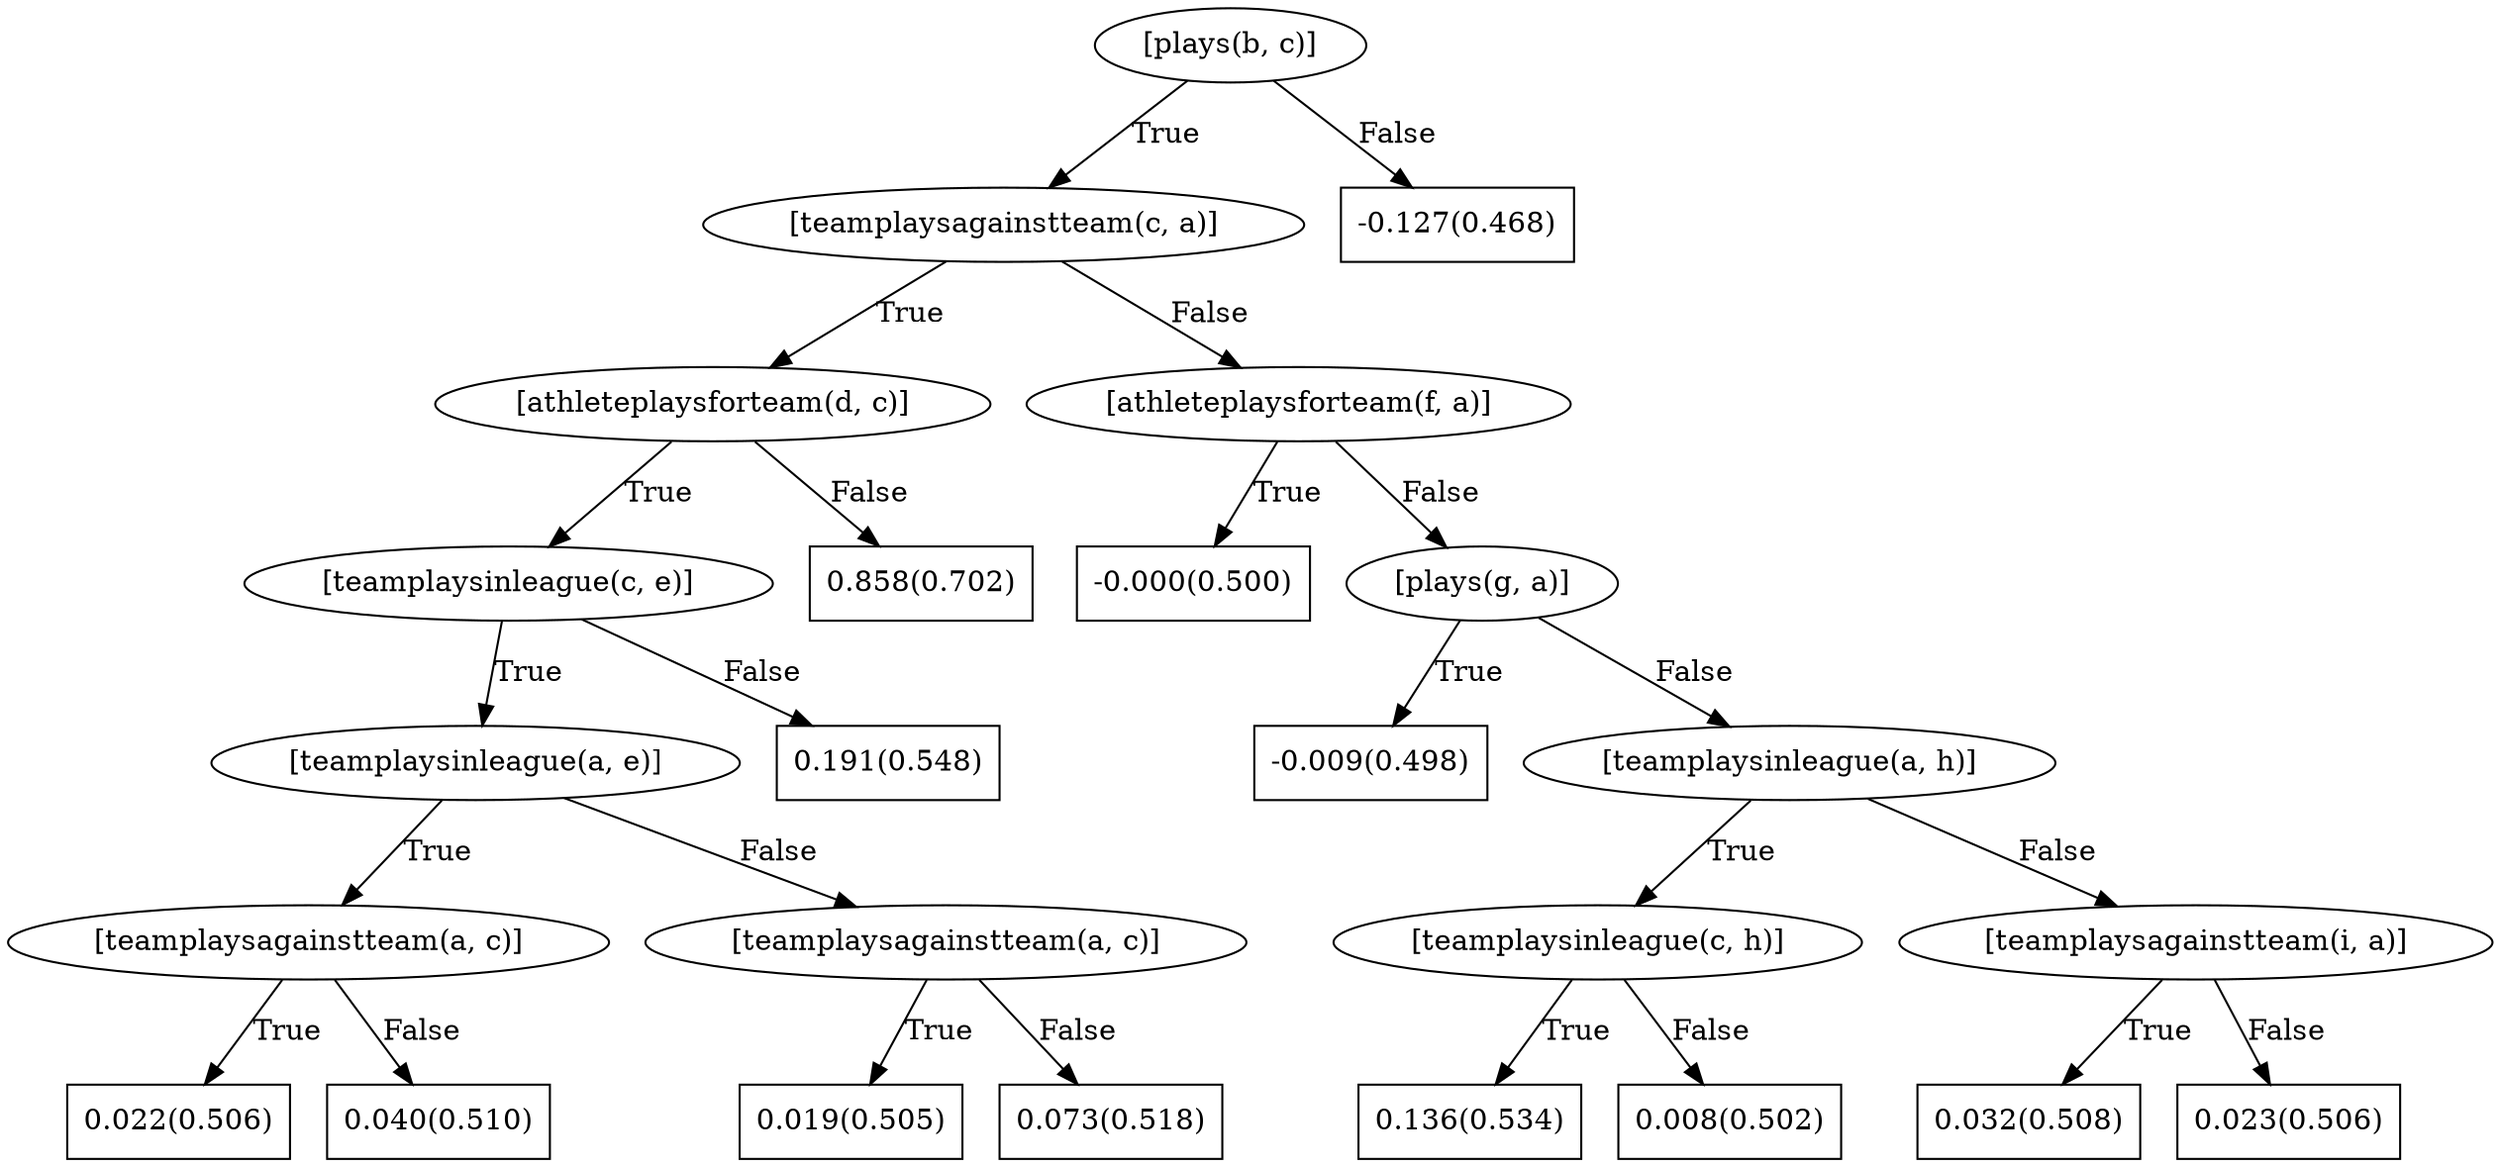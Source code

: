 digraph G{ 
1[label = "[plays(b, c)]"];
1 -> 2[label="True"];
1 -> 3[label="False"];
2[label = "[teamplaysagainstteam(c, a)]"];
2 -> 4[label="True"];
2 -> 5[label="False"];
4[label = "[athleteplaysforteam(d, c)]"];
4 -> 6[label="True"];
4 -> 7[label="False"];
6[label = "[teamplaysinleague(c, e)]"];
6 -> 8[label="True"];
6 -> 9[label="False"];
8[label = "[teamplaysinleague(a, e)]"];
8 -> 10[label="True"];
8 -> 11[label="False"];
10[label = "[teamplaysagainstteam(a, c)]"];
10 -> 12[label="True"];
10 -> 13[label="False"];
12[shape = box,label = "0.022(0.506)"];
13[shape = box,label = "0.040(0.510)"];
11[label = "[teamplaysagainstteam(a, c)]"];
11 -> 14[label="True"];
11 -> 15[label="False"];
14[shape = box,label = "0.019(0.505)"];
15[shape = box,label = "0.073(0.518)"];
9[shape = box,label = "0.191(0.548)"];
7[shape = box,label = "0.858(0.702)"];
5[label = "[athleteplaysforteam(f, a)]"];
5 -> 16[label="True"];
5 -> 17[label="False"];
16[shape = box,label = "-0.000(0.500)"];
17[label = "[plays(g, a)]"];
17 -> 18[label="True"];
17 -> 19[label="False"];
18[shape = box,label = "-0.009(0.498)"];
19[label = "[teamplaysinleague(a, h)]"];
19 -> 20[label="True"];
19 -> 21[label="False"];
20[label = "[teamplaysinleague(c, h)]"];
20 -> 22[label="True"];
20 -> 23[label="False"];
22[shape = box,label = "0.136(0.534)"];
23[shape = box,label = "0.008(0.502)"];
21[label = "[teamplaysagainstteam(i, a)]"];
21 -> 24[label="True"];
21 -> 25[label="False"];
24[shape = box,label = "0.032(0.508)"];
25[shape = box,label = "0.023(0.506)"];
3[shape = box,label = "-0.127(0.468)"];
}
